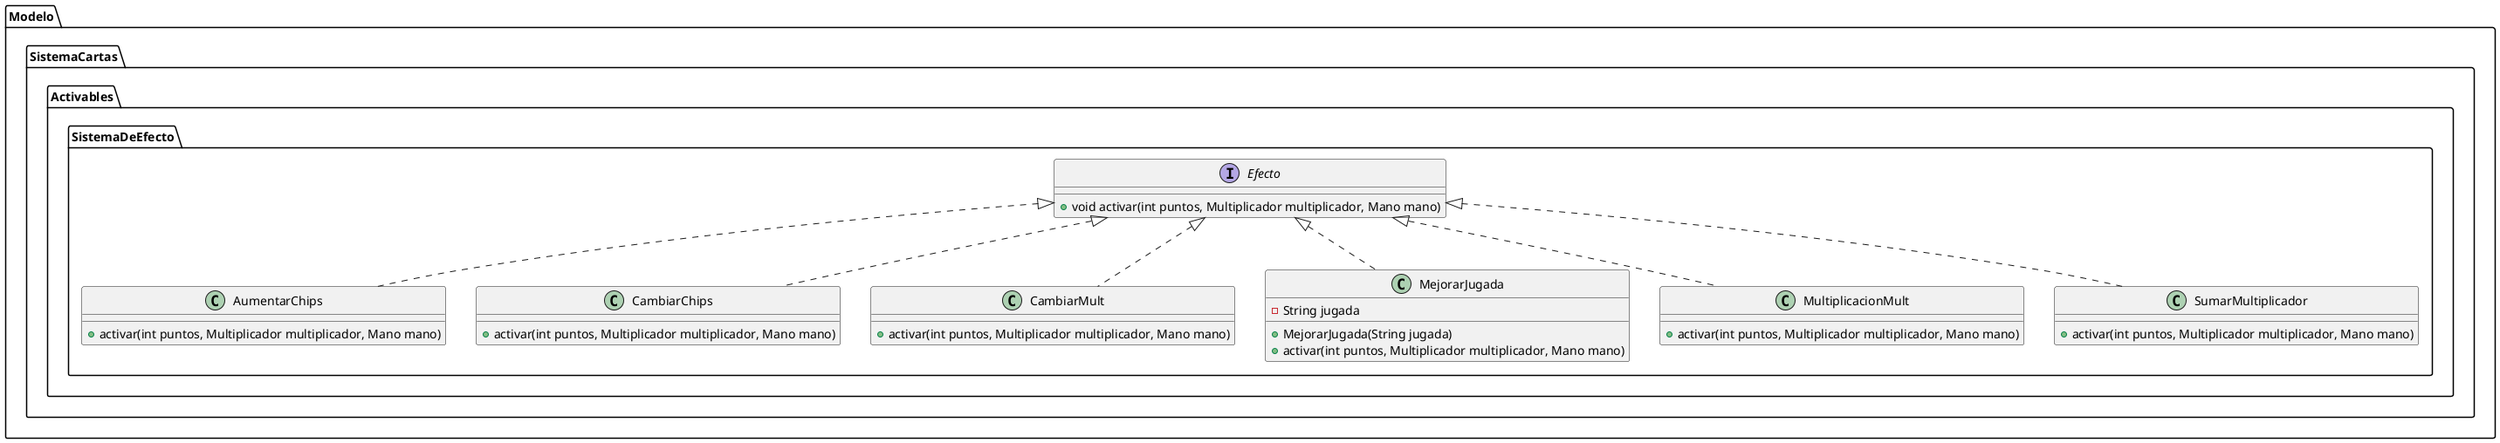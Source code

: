 @startuml

package Modelo.SistemaCartas.Activables.SistemaDeEfecto {
     interface Efecto{
         +void activar(int puntos, Multiplicador multiplicador, Mano mano)
     }


     class AumentarChips implements Efecto{
        +activar(int puntos, Multiplicador multiplicador, Mano mano)
     }

     class CambiarChips implements Efecto{
             +activar(int puntos, Multiplicador multiplicador, Mano mano)
     }

     class CambiarMult implements Efecto{
            +activar(int puntos, Multiplicador multiplicador, Mano mano)
     }

     class MejorarJugada implements Efecto{
            -String jugada
            +MejorarJugada(String jugada)
            +activar(int puntos, Multiplicador multiplicador, Mano mano)
     }

     class MultiplicacionMult implements Efecto{
            +activar(int puntos, Multiplicador multiplicador, Mano mano)
         }

     class SumarMultiplicador implements Efecto{
                 +activar(int puntos, Multiplicador multiplicador, Mano mano)
     }


}

@enduml
